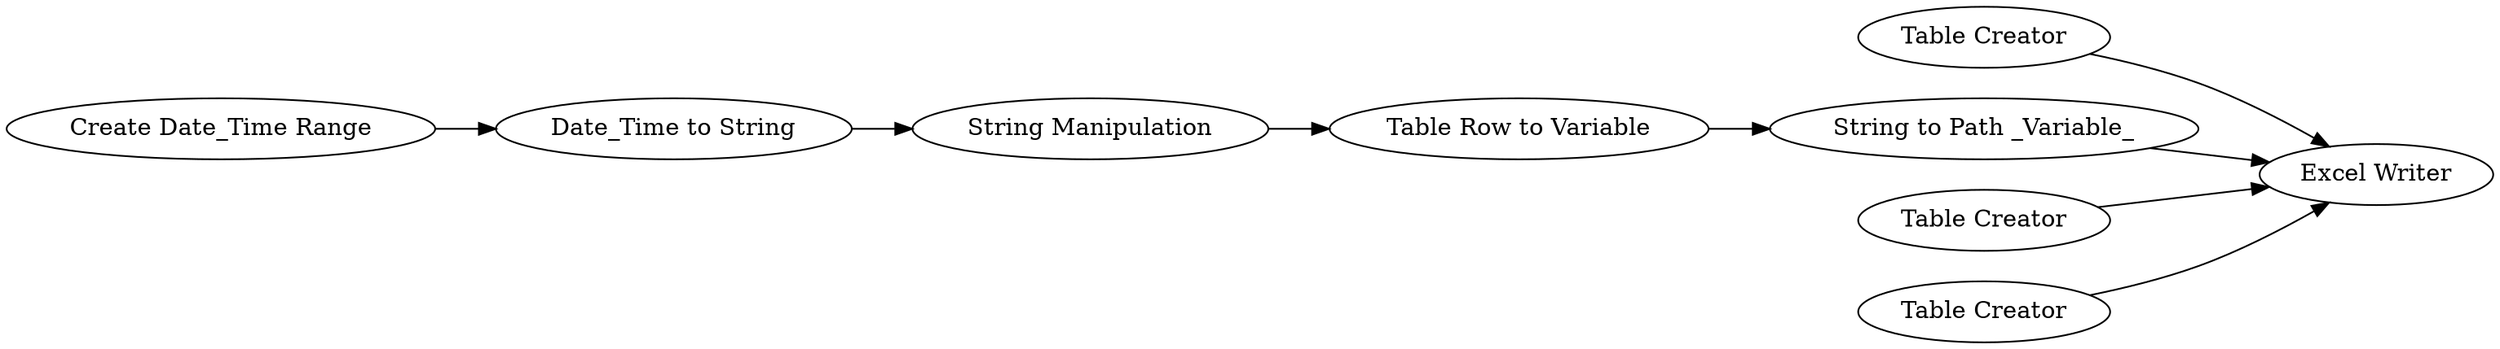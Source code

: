 digraph {
	3 -> 9
	7 -> 8
	4 -> 5
	8 -> 9
	2 -> 9
	5 -> 6
	1 -> 9
	6 -> 7
	5 [label="Date_Time to String"]
	1 [label="Table Creator"]
	7 [label="Table Row to Variable"]
	9 [label="Excel Writer"]
	4 [label="Create Date_Time Range"]
	6 [label="String Manipulation"]
	8 [label="String to Path _Variable_"]
	3 [label="Table Creator"]
	2 [label="Table Creator"]
	rankdir=LR
}
